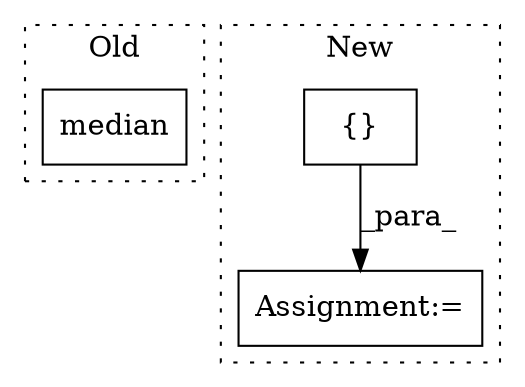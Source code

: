 digraph G {
subgraph cluster0 {
1 [label="median" a="32" s="1396,1406" l="7,1" shape="box"];
label = "Old";
style="dotted";
}
subgraph cluster1 {
2 [label="{}" a="4" s="1115,1129" l="1,1" shape="box"];
3 [label="Assignment:=" a="7" s="1269" l="22" shape="box"];
label = "New";
style="dotted";
}
2 -> 3 [label="_para_"];
}